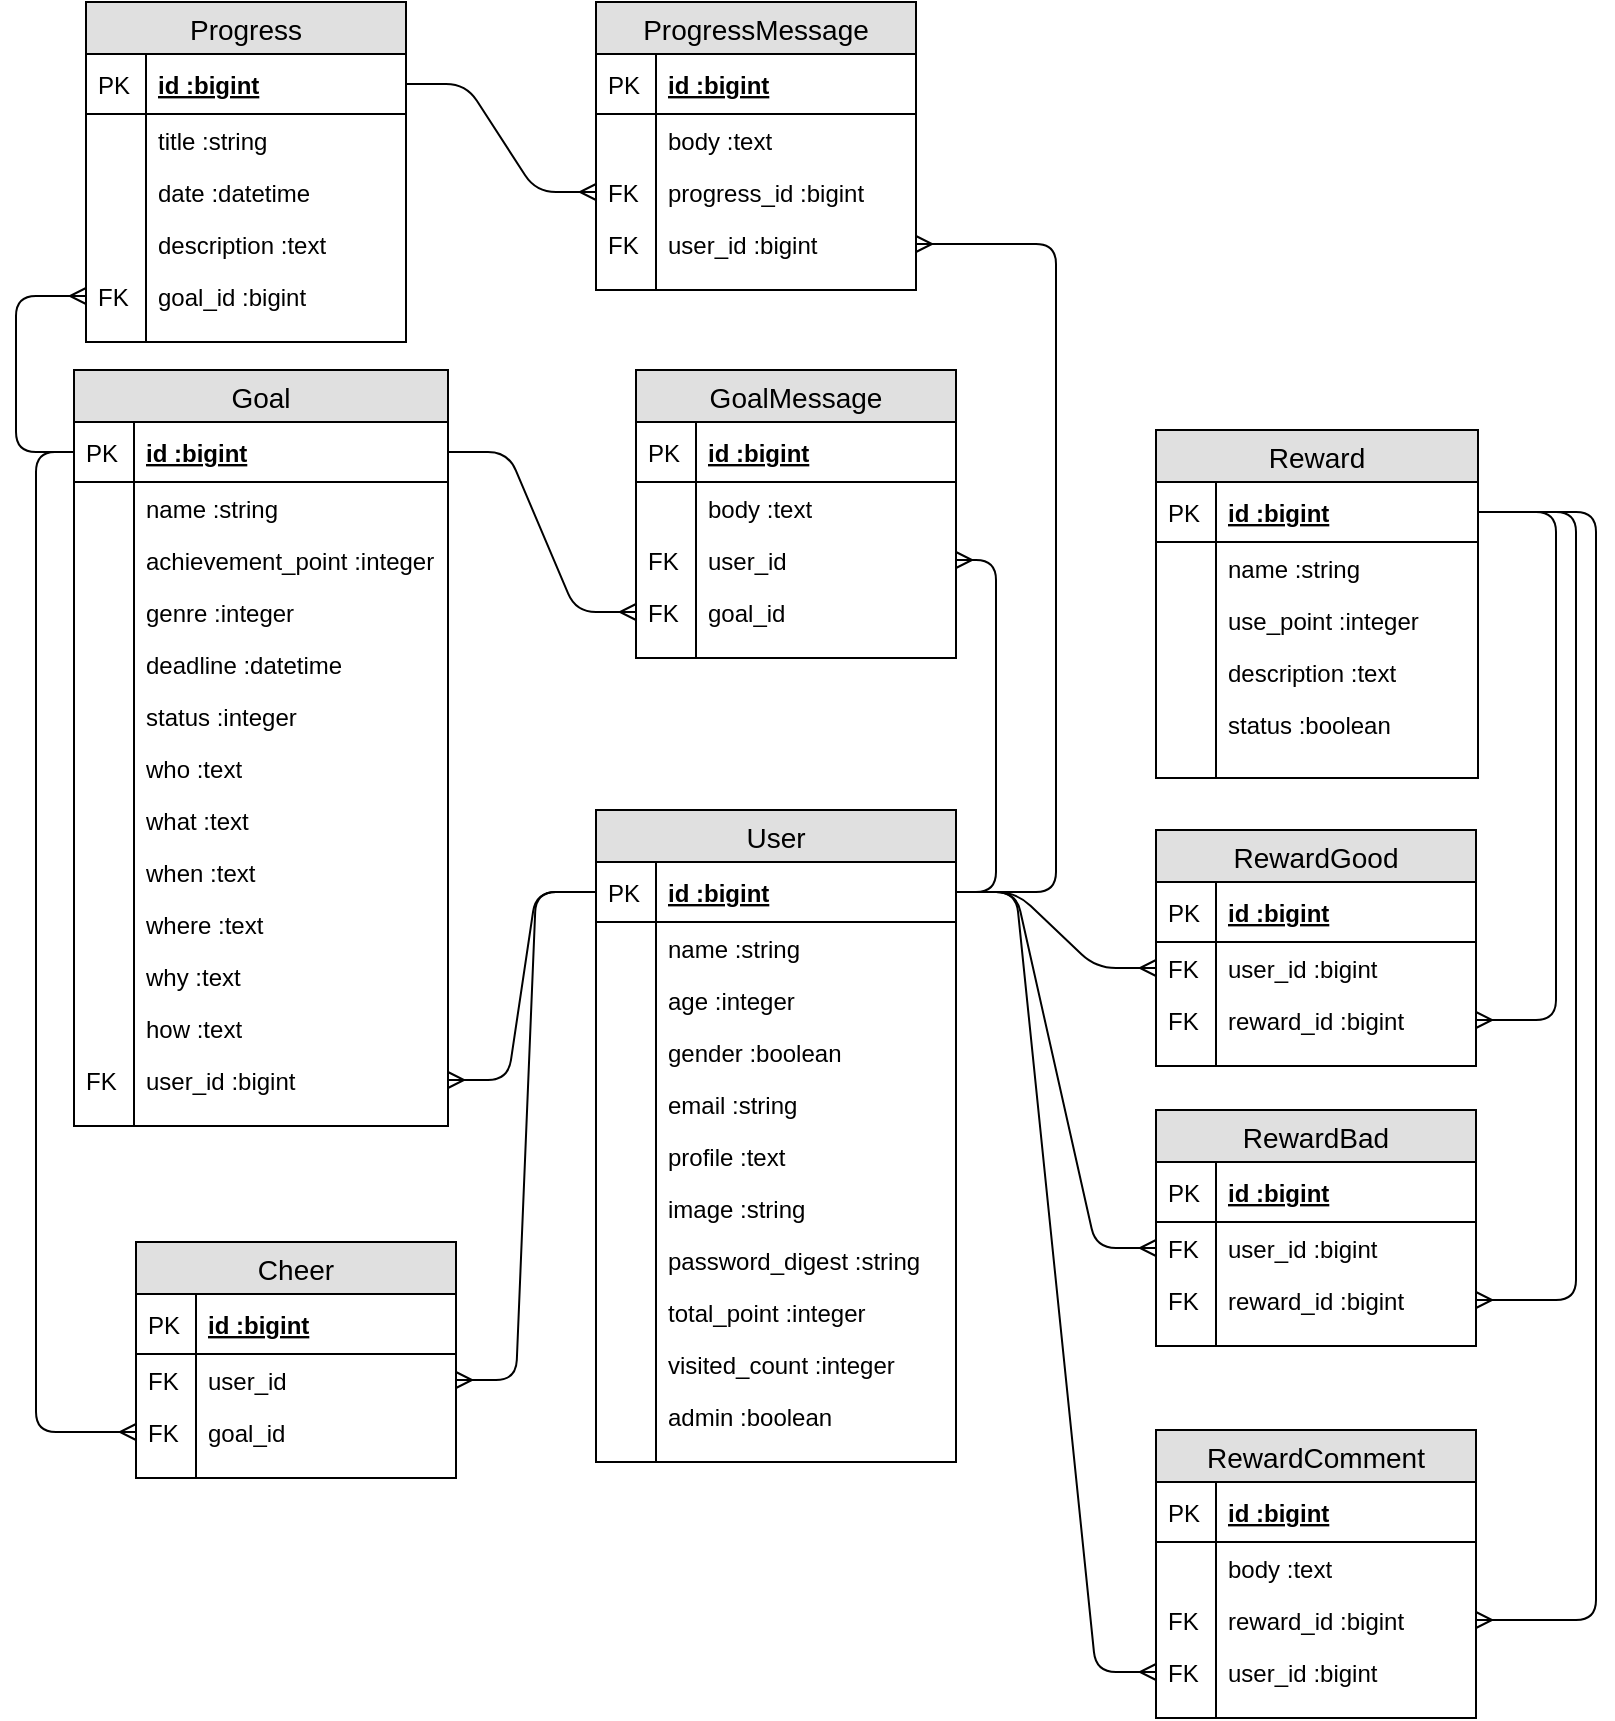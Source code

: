 <mxfile version="12.8.6" type="github"><diagram id="jf5rBc4KOwUwJHYK7slT" name="ページ1"><mxGraphModel dx="946" dy="645" grid="1" gridSize="10" guides="1" tooltips="1" connect="1" arrows="1" fold="1" page="1" pageScale="1" pageWidth="827" pageHeight="1169" math="0" shadow="0"><root><mxCell id="0"/><mxCell id="1" parent="0"/><mxCell id="EpziZRrI5Ebk_2C24csU-1" value="User" style="swimlane;fontStyle=0;childLayout=stackLayout;horizontal=1;startSize=26;fillColor=#e0e0e0;horizontalStack=0;resizeParent=1;resizeParentMax=0;resizeLast=0;collapsible=1;marginBottom=0;swimlaneFillColor=#ffffff;align=center;fontSize=14;" parent="1" vertex="1"><mxGeometry x="309" y="574" width="180" height="326" as="geometry"/></mxCell><mxCell id="EpziZRrI5Ebk_2C24csU-2" value="id :bigint" style="shape=partialRectangle;top=0;left=0;right=0;bottom=1;align=left;verticalAlign=middle;fillColor=none;spacingLeft=34;spacingRight=4;overflow=hidden;rotatable=0;points=[[0,0.5],[1,0.5]];portConstraint=eastwest;dropTarget=0;fontStyle=5;fontSize=12;" parent="EpziZRrI5Ebk_2C24csU-1" vertex="1"><mxGeometry y="26" width="180" height="30" as="geometry"/></mxCell><mxCell id="EpziZRrI5Ebk_2C24csU-3" value="PK" style="shape=partialRectangle;top=0;left=0;bottom=0;fillColor=none;align=left;verticalAlign=middle;spacingLeft=4;spacingRight=4;overflow=hidden;rotatable=0;points=[];portConstraint=eastwest;part=1;fontSize=12;" parent="EpziZRrI5Ebk_2C24csU-2" vertex="1" connectable="0"><mxGeometry width="30" height="30" as="geometry"/></mxCell><mxCell id="EpziZRrI5Ebk_2C24csU-4" value="name :string" style="shape=partialRectangle;top=0;left=0;right=0;bottom=0;align=left;verticalAlign=top;fillColor=none;spacingLeft=34;spacingRight=4;overflow=hidden;rotatable=0;points=[[0,0.5],[1,0.5]];portConstraint=eastwest;dropTarget=0;fontSize=12;" parent="EpziZRrI5Ebk_2C24csU-1" vertex="1"><mxGeometry y="56" width="180" height="26" as="geometry"/></mxCell><mxCell id="EpziZRrI5Ebk_2C24csU-5" value="" style="shape=partialRectangle;top=0;left=0;bottom=0;fillColor=none;align=left;verticalAlign=top;spacingLeft=4;spacingRight=4;overflow=hidden;rotatable=0;points=[];portConstraint=eastwest;part=1;fontSize=12;" parent="EpziZRrI5Ebk_2C24csU-4" vertex="1" connectable="0"><mxGeometry width="30" height="26" as="geometry"/></mxCell><mxCell id="xd4yr9Why5p-3LaAwdBo-143" value="age :integer" style="shape=partialRectangle;top=0;left=0;right=0;bottom=0;align=left;verticalAlign=top;fillColor=none;spacingLeft=34;spacingRight=4;overflow=hidden;rotatable=0;points=[[0,0.5],[1,0.5]];portConstraint=eastwest;dropTarget=0;fontSize=12;" parent="EpziZRrI5Ebk_2C24csU-1" vertex="1"><mxGeometry y="82" width="180" height="26" as="geometry"/></mxCell><mxCell id="xd4yr9Why5p-3LaAwdBo-144" value="" style="shape=partialRectangle;top=0;left=0;bottom=0;fillColor=none;align=left;verticalAlign=top;spacingLeft=4;spacingRight=4;overflow=hidden;rotatable=0;points=[];portConstraint=eastwest;part=1;fontSize=12;" parent="xd4yr9Why5p-3LaAwdBo-143" vertex="1" connectable="0"><mxGeometry width="30" height="26" as="geometry"/></mxCell><mxCell id="soNaupPnRHPsn6IpfqJz-1" value="gender :boolean" style="shape=partialRectangle;top=0;left=0;right=0;bottom=0;align=left;verticalAlign=top;fillColor=none;spacingLeft=34;spacingRight=4;overflow=hidden;rotatable=0;points=[[0,0.5],[1,0.5]];portConstraint=eastwest;dropTarget=0;fontSize=12;" parent="EpziZRrI5Ebk_2C24csU-1" vertex="1"><mxGeometry y="108" width="180" height="26" as="geometry"/></mxCell><mxCell id="soNaupPnRHPsn6IpfqJz-2" value="" style="shape=partialRectangle;top=0;left=0;bottom=0;fillColor=none;align=left;verticalAlign=top;spacingLeft=4;spacingRight=4;overflow=hidden;rotatable=0;points=[];portConstraint=eastwest;part=1;fontSize=12;" parent="soNaupPnRHPsn6IpfqJz-1" vertex="1" connectable="0"><mxGeometry width="30" height="26" as="geometry"/></mxCell><mxCell id="EpziZRrI5Ebk_2C24csU-6" value="email :string" style="shape=partialRectangle;top=0;left=0;right=0;bottom=0;align=left;verticalAlign=top;fillColor=none;spacingLeft=34;spacingRight=4;overflow=hidden;rotatable=0;points=[[0,0.5],[1,0.5]];portConstraint=eastwest;dropTarget=0;fontSize=12;" parent="EpziZRrI5Ebk_2C24csU-1" vertex="1"><mxGeometry y="134" width="180" height="26" as="geometry"/></mxCell><mxCell id="EpziZRrI5Ebk_2C24csU-7" value="" style="shape=partialRectangle;top=0;left=0;bottom=0;fillColor=none;align=left;verticalAlign=top;spacingLeft=4;spacingRight=4;overflow=hidden;rotatable=0;points=[];portConstraint=eastwest;part=1;fontSize=12;" parent="EpziZRrI5Ebk_2C24csU-6" vertex="1" connectable="0"><mxGeometry width="30" height="26" as="geometry"/></mxCell><mxCell id="EpziZRrI5Ebk_2C24csU-28" value="profile :text" style="shape=partialRectangle;top=0;left=0;right=0;bottom=0;align=left;verticalAlign=top;fillColor=none;spacingLeft=34;spacingRight=4;overflow=hidden;rotatable=0;points=[[0,0.5],[1,0.5]];portConstraint=eastwest;dropTarget=0;fontSize=12;" parent="EpziZRrI5Ebk_2C24csU-1" vertex="1"><mxGeometry y="160" width="180" height="26" as="geometry"/></mxCell><mxCell id="EpziZRrI5Ebk_2C24csU-29" value="" style="shape=partialRectangle;top=0;left=0;bottom=0;fillColor=none;align=left;verticalAlign=top;spacingLeft=4;spacingRight=4;overflow=hidden;rotatable=0;points=[];portConstraint=eastwest;part=1;fontSize=12;" parent="EpziZRrI5Ebk_2C24csU-28" vertex="1" connectable="0"><mxGeometry width="30" height="26" as="geometry"/></mxCell><mxCell id="xd4yr9Why5p-3LaAwdBo-34" value="image :string" style="shape=partialRectangle;top=0;left=0;right=0;bottom=0;align=left;verticalAlign=top;fillColor=none;spacingLeft=34;spacingRight=4;overflow=hidden;rotatable=0;points=[[0,0.5],[1,0.5]];portConstraint=eastwest;dropTarget=0;fontSize=12;" parent="EpziZRrI5Ebk_2C24csU-1" vertex="1"><mxGeometry y="186" width="180" height="26" as="geometry"/></mxCell><mxCell id="xd4yr9Why5p-3LaAwdBo-35" value="" style="shape=partialRectangle;top=0;left=0;bottom=0;fillColor=none;align=left;verticalAlign=top;spacingLeft=4;spacingRight=4;overflow=hidden;rotatable=0;points=[];portConstraint=eastwest;part=1;fontSize=12;" parent="xd4yr9Why5p-3LaAwdBo-34" vertex="1" connectable="0"><mxGeometry width="30" height="26" as="geometry"/></mxCell><mxCell id="EpziZRrI5Ebk_2C24csU-8" value="password_digest :string" style="shape=partialRectangle;top=0;left=0;right=0;bottom=0;align=left;verticalAlign=top;fillColor=none;spacingLeft=34;spacingRight=4;overflow=hidden;rotatable=0;points=[[0,0.5],[1,0.5]];portConstraint=eastwest;dropTarget=0;fontSize=12;" parent="EpziZRrI5Ebk_2C24csU-1" vertex="1"><mxGeometry y="212" width="180" height="26" as="geometry"/></mxCell><mxCell id="EpziZRrI5Ebk_2C24csU-9" value="" style="shape=partialRectangle;top=0;left=0;bottom=0;fillColor=none;align=left;verticalAlign=top;spacingLeft=4;spacingRight=4;overflow=hidden;rotatable=0;points=[];portConstraint=eastwest;part=1;fontSize=12;" parent="EpziZRrI5Ebk_2C24csU-8" vertex="1" connectable="0"><mxGeometry width="30" height="26" as="geometry"/></mxCell><mxCell id="xd4yr9Why5p-3LaAwdBo-66" value="total_point :integer" style="shape=partialRectangle;top=0;left=0;right=0;bottom=0;align=left;verticalAlign=top;fillColor=none;spacingLeft=34;spacingRight=4;overflow=hidden;rotatable=0;points=[[0,0.5],[1,0.5]];portConstraint=eastwest;dropTarget=0;fontSize=12;" parent="EpziZRrI5Ebk_2C24csU-1" vertex="1"><mxGeometry y="238" width="180" height="26" as="geometry"/></mxCell><mxCell id="xd4yr9Why5p-3LaAwdBo-67" value="" style="shape=partialRectangle;top=0;left=0;bottom=0;fillColor=none;align=left;verticalAlign=top;spacingLeft=4;spacingRight=4;overflow=hidden;rotatable=0;points=[];portConstraint=eastwest;part=1;fontSize=12;" parent="xd4yr9Why5p-3LaAwdBo-66" vertex="1" connectable="0"><mxGeometry width="30" height="26" as="geometry"/></mxCell><mxCell id="xd4yr9Why5p-3LaAwdBo-38" value="visited_count :integer" style="shape=partialRectangle;top=0;left=0;right=0;bottom=0;align=left;verticalAlign=top;fillColor=none;spacingLeft=34;spacingRight=4;overflow=hidden;rotatable=0;points=[[0,0.5],[1,0.5]];portConstraint=eastwest;dropTarget=0;fontSize=12;" parent="EpziZRrI5Ebk_2C24csU-1" vertex="1"><mxGeometry y="264" width="180" height="26" as="geometry"/></mxCell><mxCell id="xd4yr9Why5p-3LaAwdBo-39" value="" style="shape=partialRectangle;top=0;left=0;bottom=0;fillColor=none;align=left;verticalAlign=top;spacingLeft=4;spacingRight=4;overflow=hidden;rotatable=0;points=[];portConstraint=eastwest;part=1;fontSize=12;" parent="xd4yr9Why5p-3LaAwdBo-38" vertex="1" connectable="0"><mxGeometry width="30" height="26" as="geometry"/></mxCell><mxCell id="EpziZRrI5Ebk_2C24csU-13" value="admin :boolean" style="shape=partialRectangle;top=0;left=0;right=0;bottom=0;align=left;verticalAlign=top;fillColor=none;spacingLeft=34;spacingRight=4;overflow=hidden;rotatable=0;points=[[0,0.5],[1,0.5]];portConstraint=eastwest;dropTarget=0;fontSize=12;" parent="EpziZRrI5Ebk_2C24csU-1" vertex="1"><mxGeometry y="290" width="180" height="26" as="geometry"/></mxCell><mxCell id="EpziZRrI5Ebk_2C24csU-14" value="" style="shape=partialRectangle;top=0;left=0;bottom=0;fillColor=none;align=left;verticalAlign=top;spacingLeft=4;spacingRight=4;overflow=hidden;rotatable=0;points=[];portConstraint=eastwest;part=1;fontSize=12;" parent="EpziZRrI5Ebk_2C24csU-13" vertex="1" connectable="0"><mxGeometry width="30" height="26" as="geometry"/></mxCell><mxCell id="EpziZRrI5Ebk_2C24csU-10" value="" style="shape=partialRectangle;top=0;left=0;right=0;bottom=0;align=left;verticalAlign=top;fillColor=none;spacingLeft=34;spacingRight=4;overflow=hidden;rotatable=0;points=[[0,0.5],[1,0.5]];portConstraint=eastwest;dropTarget=0;fontSize=12;" parent="EpziZRrI5Ebk_2C24csU-1" vertex="1"><mxGeometry y="316" width="180" height="10" as="geometry"/></mxCell><mxCell id="EpziZRrI5Ebk_2C24csU-11" value="" style="shape=partialRectangle;top=0;left=0;bottom=0;fillColor=none;align=left;verticalAlign=top;spacingLeft=4;spacingRight=4;overflow=hidden;rotatable=0;points=[];portConstraint=eastwest;part=1;fontSize=12;" parent="EpziZRrI5Ebk_2C24csU-10" vertex="1" connectable="0"><mxGeometry width="30" height="10" as="geometry"/></mxCell><mxCell id="EpziZRrI5Ebk_2C24csU-15" value="Goal" style="swimlane;fontStyle=0;childLayout=stackLayout;horizontal=1;startSize=26;fillColor=#e0e0e0;horizontalStack=0;resizeParent=1;resizeParentMax=0;resizeLast=0;collapsible=1;marginBottom=0;swimlaneFillColor=#ffffff;align=center;fontSize=14;" parent="1" vertex="1"><mxGeometry x="48" y="354" width="187" height="378" as="geometry"/></mxCell><mxCell id="EpziZRrI5Ebk_2C24csU-16" value="id :bigint" style="shape=partialRectangle;top=0;left=0;right=0;bottom=1;align=left;verticalAlign=middle;fillColor=none;spacingLeft=34;spacingRight=4;overflow=hidden;rotatable=0;points=[[0,0.5],[1,0.5]];portConstraint=eastwest;dropTarget=0;fontStyle=5;fontSize=12;" parent="EpziZRrI5Ebk_2C24csU-15" vertex="1"><mxGeometry y="26" width="187" height="30" as="geometry"/></mxCell><mxCell id="EpziZRrI5Ebk_2C24csU-17" value="PK" style="shape=partialRectangle;top=0;left=0;bottom=0;fillColor=none;align=left;verticalAlign=middle;spacingLeft=4;spacingRight=4;overflow=hidden;rotatable=0;points=[];portConstraint=eastwest;part=1;fontSize=12;" parent="EpziZRrI5Ebk_2C24csU-16" vertex="1" connectable="0"><mxGeometry width="30" height="30" as="geometry"/></mxCell><mxCell id="EpziZRrI5Ebk_2C24csU-18" value="name :string" style="shape=partialRectangle;top=0;left=0;right=0;bottom=0;align=left;verticalAlign=top;fillColor=none;spacingLeft=34;spacingRight=4;overflow=hidden;rotatable=0;points=[[0,0.5],[1,0.5]];portConstraint=eastwest;dropTarget=0;fontSize=12;" parent="EpziZRrI5Ebk_2C24csU-15" vertex="1"><mxGeometry y="56" width="187" height="26" as="geometry"/></mxCell><mxCell id="EpziZRrI5Ebk_2C24csU-19" value="" style="shape=partialRectangle;top=0;left=0;bottom=0;fillColor=none;align=left;verticalAlign=top;spacingLeft=4;spacingRight=4;overflow=hidden;rotatable=0;points=[];portConstraint=eastwest;part=1;fontSize=12;" parent="EpziZRrI5Ebk_2C24csU-18" vertex="1" connectable="0"><mxGeometry width="30" height="26" as="geometry"/></mxCell><mxCell id="EpziZRrI5Ebk_2C24csU-20" value="achievement_point :integer" style="shape=partialRectangle;top=0;left=0;right=0;bottom=0;align=left;verticalAlign=top;fillColor=none;spacingLeft=34;spacingRight=4;overflow=hidden;rotatable=0;points=[[0,0.5],[1,0.5]];portConstraint=eastwest;dropTarget=0;fontSize=12;" parent="EpziZRrI5Ebk_2C24csU-15" vertex="1"><mxGeometry y="82" width="187" height="26" as="geometry"/></mxCell><mxCell id="EpziZRrI5Ebk_2C24csU-21" value="" style="shape=partialRectangle;top=0;left=0;bottom=0;fillColor=none;align=left;verticalAlign=top;spacingLeft=4;spacingRight=4;overflow=hidden;rotatable=0;points=[];portConstraint=eastwest;part=1;fontSize=12;" parent="EpziZRrI5Ebk_2C24csU-20" vertex="1" connectable="0"><mxGeometry width="30" height="26" as="geometry"/></mxCell><mxCell id="EpziZRrI5Ebk_2C24csU-34" value="genre :integer" style="shape=partialRectangle;top=0;left=0;right=0;bottom=0;align=left;verticalAlign=top;fillColor=none;spacingLeft=34;spacingRight=4;overflow=hidden;rotatable=0;points=[[0,0.5],[1,0.5]];portConstraint=eastwest;dropTarget=0;fontSize=12;" parent="EpziZRrI5Ebk_2C24csU-15" vertex="1"><mxGeometry y="108" width="187" height="26" as="geometry"/></mxCell><mxCell id="EpziZRrI5Ebk_2C24csU-35" value="" style="shape=partialRectangle;top=0;left=0;bottom=0;fillColor=none;align=left;verticalAlign=top;spacingLeft=4;spacingRight=4;overflow=hidden;rotatable=0;points=[];portConstraint=eastwest;part=1;fontSize=12;" parent="EpziZRrI5Ebk_2C24csU-34" vertex="1" connectable="0"><mxGeometry width="30" height="26" as="geometry"/></mxCell><mxCell id="EpziZRrI5Ebk_2C24csU-22" value="deadline :datetime" style="shape=partialRectangle;top=0;left=0;right=0;bottom=0;align=left;verticalAlign=top;fillColor=none;spacingLeft=34;spacingRight=4;overflow=hidden;rotatable=0;points=[[0,0.5],[1,0.5]];portConstraint=eastwest;dropTarget=0;fontSize=12;" parent="EpziZRrI5Ebk_2C24csU-15" vertex="1"><mxGeometry y="134" width="187" height="26" as="geometry"/></mxCell><mxCell id="EpziZRrI5Ebk_2C24csU-23" value="" style="shape=partialRectangle;top=0;left=0;bottom=0;fillColor=none;align=left;verticalAlign=top;spacingLeft=4;spacingRight=4;overflow=hidden;rotatable=0;points=[];portConstraint=eastwest;part=1;fontSize=12;" parent="EpziZRrI5Ebk_2C24csU-22" vertex="1" connectable="0"><mxGeometry width="30" height="26" as="geometry"/></mxCell><mxCell id="xd4yr9Why5p-3LaAwdBo-90" value="status :integer" style="shape=partialRectangle;top=0;left=0;right=0;bottom=0;align=left;verticalAlign=top;fillColor=none;spacingLeft=34;spacingRight=4;overflow=hidden;rotatable=0;points=[[0,0.5],[1,0.5]];portConstraint=eastwest;dropTarget=0;fontSize=12;" parent="EpziZRrI5Ebk_2C24csU-15" vertex="1"><mxGeometry y="160" width="187" height="26" as="geometry"/></mxCell><mxCell id="xd4yr9Why5p-3LaAwdBo-91" value="" style="shape=partialRectangle;top=0;left=0;bottom=0;fillColor=none;align=left;verticalAlign=top;spacingLeft=4;spacingRight=4;overflow=hidden;rotatable=0;points=[];portConstraint=eastwest;part=1;fontSize=12;" parent="xd4yr9Why5p-3LaAwdBo-90" vertex="1" connectable="0"><mxGeometry width="30" height="26" as="geometry"/></mxCell><mxCell id="gVbEUwNcAWrV930k6uql-1" value="who :text" style="shape=partialRectangle;top=0;left=0;right=0;bottom=0;align=left;verticalAlign=top;fillColor=none;spacingLeft=34;spacingRight=4;overflow=hidden;rotatable=0;points=[[0,0.5],[1,0.5]];portConstraint=eastwest;dropTarget=0;fontSize=12;" parent="EpziZRrI5Ebk_2C24csU-15" vertex="1"><mxGeometry y="186" width="187" height="26" as="geometry"/></mxCell><mxCell id="gVbEUwNcAWrV930k6uql-2" value="" style="shape=partialRectangle;top=0;left=0;bottom=0;fillColor=none;align=left;verticalAlign=top;spacingLeft=4;spacingRight=4;overflow=hidden;rotatable=0;points=[];portConstraint=eastwest;part=1;fontSize=12;" parent="gVbEUwNcAWrV930k6uql-1" vertex="1" connectable="0"><mxGeometry width="30" height="26" as="geometry"/></mxCell><mxCell id="gVbEUwNcAWrV930k6uql-3" value="what :text" style="shape=partialRectangle;top=0;left=0;right=0;bottom=0;align=left;verticalAlign=top;fillColor=none;spacingLeft=34;spacingRight=4;overflow=hidden;rotatable=0;points=[[0,0.5],[1,0.5]];portConstraint=eastwest;dropTarget=0;fontSize=12;" parent="EpziZRrI5Ebk_2C24csU-15" vertex="1"><mxGeometry y="212" width="187" height="26" as="geometry"/></mxCell><mxCell id="gVbEUwNcAWrV930k6uql-4" value="" style="shape=partialRectangle;top=0;left=0;bottom=0;fillColor=none;align=left;verticalAlign=top;spacingLeft=4;spacingRight=4;overflow=hidden;rotatable=0;points=[];portConstraint=eastwest;part=1;fontSize=12;" parent="gVbEUwNcAWrV930k6uql-3" vertex="1" connectable="0"><mxGeometry width="30" height="26" as="geometry"/></mxCell><mxCell id="gVbEUwNcAWrV930k6uql-7" value="when :text" style="shape=partialRectangle;top=0;left=0;right=0;bottom=0;align=left;verticalAlign=top;fillColor=none;spacingLeft=34;spacingRight=4;overflow=hidden;rotatable=0;points=[[0,0.5],[1,0.5]];portConstraint=eastwest;dropTarget=0;fontSize=12;" parent="EpziZRrI5Ebk_2C24csU-15" vertex="1"><mxGeometry y="238" width="187" height="26" as="geometry"/></mxCell><mxCell id="gVbEUwNcAWrV930k6uql-8" value="" style="shape=partialRectangle;top=0;left=0;bottom=0;fillColor=none;align=left;verticalAlign=top;spacingLeft=4;spacingRight=4;overflow=hidden;rotatable=0;points=[];portConstraint=eastwest;part=1;fontSize=12;" parent="gVbEUwNcAWrV930k6uql-7" vertex="1" connectable="0"><mxGeometry width="30" height="26" as="geometry"/></mxCell><mxCell id="gVbEUwNcAWrV930k6uql-9" value="where :text" style="shape=partialRectangle;top=0;left=0;right=0;bottom=0;align=left;verticalAlign=top;fillColor=none;spacingLeft=34;spacingRight=4;overflow=hidden;rotatable=0;points=[[0,0.5],[1,0.5]];portConstraint=eastwest;dropTarget=0;fontSize=12;" parent="EpziZRrI5Ebk_2C24csU-15" vertex="1"><mxGeometry y="264" width="187" height="26" as="geometry"/></mxCell><mxCell id="gVbEUwNcAWrV930k6uql-10" value="" style="shape=partialRectangle;top=0;left=0;bottom=0;fillColor=none;align=left;verticalAlign=top;spacingLeft=4;spacingRight=4;overflow=hidden;rotatable=0;points=[];portConstraint=eastwest;part=1;fontSize=12;" parent="gVbEUwNcAWrV930k6uql-9" vertex="1" connectable="0"><mxGeometry width="30" height="26" as="geometry"/></mxCell><mxCell id="gVbEUwNcAWrV930k6uql-11" value="why :text" style="shape=partialRectangle;top=0;left=0;right=0;bottom=0;align=left;verticalAlign=top;fillColor=none;spacingLeft=34;spacingRight=4;overflow=hidden;rotatable=0;points=[[0,0.5],[1,0.5]];portConstraint=eastwest;dropTarget=0;fontSize=12;" parent="EpziZRrI5Ebk_2C24csU-15" vertex="1"><mxGeometry y="290" width="187" height="26" as="geometry"/></mxCell><mxCell id="gVbEUwNcAWrV930k6uql-12" value="" style="shape=partialRectangle;top=0;left=0;bottom=0;fillColor=none;align=left;verticalAlign=top;spacingLeft=4;spacingRight=4;overflow=hidden;rotatable=0;points=[];portConstraint=eastwest;part=1;fontSize=12;" parent="gVbEUwNcAWrV930k6uql-11" vertex="1" connectable="0"><mxGeometry width="30" height="26" as="geometry"/></mxCell><mxCell id="gVbEUwNcAWrV930k6uql-13" value="how :text" style="shape=partialRectangle;top=0;left=0;right=0;bottom=0;align=left;verticalAlign=top;fillColor=none;spacingLeft=34;spacingRight=4;overflow=hidden;rotatable=0;points=[[0,0.5],[1,0.5]];portConstraint=eastwest;dropTarget=0;fontSize=12;" parent="EpziZRrI5Ebk_2C24csU-15" vertex="1"><mxGeometry y="316" width="187" height="26" as="geometry"/></mxCell><mxCell id="gVbEUwNcAWrV930k6uql-14" value="" style="shape=partialRectangle;top=0;left=0;bottom=0;fillColor=none;align=left;verticalAlign=top;spacingLeft=4;spacingRight=4;overflow=hidden;rotatable=0;points=[];portConstraint=eastwest;part=1;fontSize=12;" parent="gVbEUwNcAWrV930k6uql-13" vertex="1" connectable="0"><mxGeometry width="30" height="26" as="geometry"/></mxCell><mxCell id="gVbEUwNcAWrV930k6uql-15" value="user_id :bigint" style="shape=partialRectangle;top=0;left=0;right=0;bottom=0;align=left;verticalAlign=top;fillColor=none;spacingLeft=34;spacingRight=4;overflow=hidden;rotatable=0;points=[[0,0.5],[1,0.5]];portConstraint=eastwest;dropTarget=0;fontSize=12;" parent="EpziZRrI5Ebk_2C24csU-15" vertex="1"><mxGeometry y="342" width="187" height="26" as="geometry"/></mxCell><mxCell id="gVbEUwNcAWrV930k6uql-16" value="FK" style="shape=partialRectangle;top=0;left=0;bottom=0;fillColor=none;align=left;verticalAlign=top;spacingLeft=4;spacingRight=4;overflow=hidden;rotatable=0;points=[];portConstraint=eastwest;part=1;fontSize=12;" parent="gVbEUwNcAWrV930k6uql-15" vertex="1" connectable="0"><mxGeometry width="30" height="26" as="geometry"/></mxCell><mxCell id="EpziZRrI5Ebk_2C24csU-24" value="" style="shape=partialRectangle;top=0;left=0;right=0;bottom=0;align=left;verticalAlign=top;fillColor=none;spacingLeft=34;spacingRight=4;overflow=hidden;rotatable=0;points=[[0,0.5],[1,0.5]];portConstraint=eastwest;dropTarget=0;fontSize=12;" parent="EpziZRrI5Ebk_2C24csU-15" vertex="1"><mxGeometry y="368" width="187" height="10" as="geometry"/></mxCell><mxCell id="EpziZRrI5Ebk_2C24csU-25" value="" style="shape=partialRectangle;top=0;left=0;bottom=0;fillColor=none;align=left;verticalAlign=top;spacingLeft=4;spacingRight=4;overflow=hidden;rotatable=0;points=[];portConstraint=eastwest;part=1;fontSize=12;" parent="EpziZRrI5Ebk_2C24csU-24" vertex="1" connectable="0"><mxGeometry width="30" height="10" as="geometry"/></mxCell><mxCell id="xd4yr9Why5p-3LaAwdBo-1" value="Reward" style="swimlane;fontStyle=0;childLayout=stackLayout;horizontal=1;startSize=26;fillColor=#e0e0e0;horizontalStack=0;resizeParent=1;resizeParentMax=0;resizeLast=0;collapsible=1;marginBottom=0;swimlaneFillColor=#ffffff;align=center;fontSize=14;" parent="1" vertex="1"><mxGeometry x="589" y="384" width="161" height="174" as="geometry"/></mxCell><mxCell id="xd4yr9Why5p-3LaAwdBo-2" value="id :bigint" style="shape=partialRectangle;top=0;left=0;right=0;bottom=1;align=left;verticalAlign=middle;fillColor=none;spacingLeft=34;spacingRight=4;overflow=hidden;rotatable=0;points=[[0,0.5],[1,0.5]];portConstraint=eastwest;dropTarget=0;fontStyle=5;fontSize=12;" parent="xd4yr9Why5p-3LaAwdBo-1" vertex="1"><mxGeometry y="26" width="161" height="30" as="geometry"/></mxCell><mxCell id="xd4yr9Why5p-3LaAwdBo-3" value="PK" style="shape=partialRectangle;top=0;left=0;bottom=0;fillColor=none;align=left;verticalAlign=middle;spacingLeft=4;spacingRight=4;overflow=hidden;rotatable=0;points=[];portConstraint=eastwest;part=1;fontSize=12;" parent="xd4yr9Why5p-3LaAwdBo-2" vertex="1" connectable="0"><mxGeometry width="30" height="30" as="geometry"/></mxCell><mxCell id="xd4yr9Why5p-3LaAwdBo-4" value="name :string" style="shape=partialRectangle;top=0;left=0;right=0;bottom=0;align=left;verticalAlign=top;fillColor=none;spacingLeft=34;spacingRight=4;overflow=hidden;rotatable=0;points=[[0,0.5],[1,0.5]];portConstraint=eastwest;dropTarget=0;fontSize=12;" parent="xd4yr9Why5p-3LaAwdBo-1" vertex="1"><mxGeometry y="56" width="161" height="26" as="geometry"/></mxCell><mxCell id="xd4yr9Why5p-3LaAwdBo-5" value="" style="shape=partialRectangle;top=0;left=0;bottom=0;fillColor=none;align=left;verticalAlign=top;spacingLeft=4;spacingRight=4;overflow=hidden;rotatable=0;points=[];portConstraint=eastwest;part=1;fontSize=12;" parent="xd4yr9Why5p-3LaAwdBo-4" vertex="1" connectable="0"><mxGeometry width="30" height="26" as="geometry"/></mxCell><mxCell id="xd4yr9Why5p-3LaAwdBo-6" value="use_point :integer" style="shape=partialRectangle;top=0;left=0;right=0;bottom=0;align=left;verticalAlign=top;fillColor=none;spacingLeft=34;spacingRight=4;overflow=hidden;rotatable=0;points=[[0,0.5],[1,0.5]];portConstraint=eastwest;dropTarget=0;fontSize=12;" parent="xd4yr9Why5p-3LaAwdBo-1" vertex="1"><mxGeometry y="82" width="161" height="26" as="geometry"/></mxCell><mxCell id="xd4yr9Why5p-3LaAwdBo-7" value="" style="shape=partialRectangle;top=0;left=0;bottom=0;fillColor=none;align=left;verticalAlign=top;spacingLeft=4;spacingRight=4;overflow=hidden;rotatable=0;points=[];portConstraint=eastwest;part=1;fontSize=12;" parent="xd4yr9Why5p-3LaAwdBo-6" vertex="1" connectable="0"><mxGeometry width="30" height="26" as="geometry"/></mxCell><mxCell id="xd4yr9Why5p-3LaAwdBo-157" value="description :text&#10;" style="shape=partialRectangle;top=0;left=0;right=0;bottom=0;align=left;verticalAlign=top;fillColor=none;spacingLeft=34;spacingRight=4;overflow=hidden;rotatable=0;points=[[0,0.5],[1,0.5]];portConstraint=eastwest;dropTarget=0;fontSize=12;" parent="xd4yr9Why5p-3LaAwdBo-1" vertex="1"><mxGeometry y="108" width="161" height="26" as="geometry"/></mxCell><mxCell id="xd4yr9Why5p-3LaAwdBo-158" value="" style="shape=partialRectangle;top=0;left=0;bottom=0;fillColor=none;align=left;verticalAlign=top;spacingLeft=4;spacingRight=4;overflow=hidden;rotatable=0;points=[];portConstraint=eastwest;part=1;fontSize=12;" parent="xd4yr9Why5p-3LaAwdBo-157" vertex="1" connectable="0"><mxGeometry width="30" height="26" as="geometry"/></mxCell><mxCell id="xd4yr9Why5p-3LaAwdBo-124" value="status :boolean" style="shape=partialRectangle;top=0;left=0;right=0;bottom=0;align=left;verticalAlign=top;fillColor=none;spacingLeft=34;spacingRight=4;overflow=hidden;rotatable=0;points=[[0,0.5],[1,0.5]];portConstraint=eastwest;dropTarget=0;fontSize=12;" parent="xd4yr9Why5p-3LaAwdBo-1" vertex="1"><mxGeometry y="134" width="161" height="30" as="geometry"/></mxCell><mxCell id="xd4yr9Why5p-3LaAwdBo-125" value="" style="shape=partialRectangle;top=0;left=0;bottom=0;fillColor=none;align=left;verticalAlign=top;spacingLeft=4;spacingRight=4;overflow=hidden;rotatable=0;points=[];portConstraint=eastwest;part=1;fontSize=12;" parent="xd4yr9Why5p-3LaAwdBo-124" vertex="1" connectable="0"><mxGeometry width="30" height="30.0" as="geometry"/></mxCell><mxCell id="xd4yr9Why5p-3LaAwdBo-8" value="" style="shape=partialRectangle;top=0;left=0;right=0;bottom=0;align=left;verticalAlign=top;fillColor=none;spacingLeft=34;spacingRight=4;overflow=hidden;rotatable=0;points=[[0,0.5],[1,0.5]];portConstraint=eastwest;dropTarget=0;fontSize=12;" parent="xd4yr9Why5p-3LaAwdBo-1" vertex="1"><mxGeometry y="164" width="161" height="10" as="geometry"/></mxCell><mxCell id="xd4yr9Why5p-3LaAwdBo-9" value="" style="shape=partialRectangle;top=0;left=0;bottom=0;fillColor=none;align=left;verticalAlign=top;spacingLeft=4;spacingRight=4;overflow=hidden;rotatable=0;points=[];portConstraint=eastwest;part=1;fontSize=12;" parent="xd4yr9Why5p-3LaAwdBo-8" vertex="1" connectable="0"><mxGeometry width="30" height="10" as="geometry"/></mxCell><mxCell id="xd4yr9Why5p-3LaAwdBo-10" value="GoalMessage" style="swimlane;fontStyle=0;childLayout=stackLayout;horizontal=1;startSize=26;fillColor=#e0e0e0;horizontalStack=0;resizeParent=1;resizeParentMax=0;resizeLast=0;collapsible=1;marginBottom=0;swimlaneFillColor=#ffffff;align=center;fontSize=14;" parent="1" vertex="1"><mxGeometry x="329" y="354" width="160" height="144" as="geometry"/></mxCell><mxCell id="xd4yr9Why5p-3LaAwdBo-11" value="id :bigint" style="shape=partialRectangle;top=0;left=0;right=0;bottom=1;align=left;verticalAlign=middle;fillColor=none;spacingLeft=34;spacingRight=4;overflow=hidden;rotatable=0;points=[[0,0.5],[1,0.5]];portConstraint=eastwest;dropTarget=0;fontStyle=5;fontSize=12;" parent="xd4yr9Why5p-3LaAwdBo-10" vertex="1"><mxGeometry y="26" width="160" height="30" as="geometry"/></mxCell><mxCell id="xd4yr9Why5p-3LaAwdBo-12" value="PK" style="shape=partialRectangle;top=0;left=0;bottom=0;fillColor=none;align=left;verticalAlign=middle;spacingLeft=4;spacingRight=4;overflow=hidden;rotatable=0;points=[];portConstraint=eastwest;part=1;fontSize=12;" parent="xd4yr9Why5p-3LaAwdBo-11" vertex="1" connectable="0"><mxGeometry width="30" height="30" as="geometry"/></mxCell><mxCell id="xd4yr9Why5p-3LaAwdBo-36" value="body :text" style="shape=partialRectangle;top=0;left=0;right=0;bottom=0;align=left;verticalAlign=top;fillColor=none;spacingLeft=34;spacingRight=4;overflow=hidden;rotatable=0;points=[[0,0.5],[1,0.5]];portConstraint=eastwest;dropTarget=0;fontSize=12;" parent="xd4yr9Why5p-3LaAwdBo-10" vertex="1"><mxGeometry y="56" width="160" height="26" as="geometry"/></mxCell><mxCell id="xd4yr9Why5p-3LaAwdBo-37" value="" style="shape=partialRectangle;top=0;left=0;bottom=0;fillColor=none;align=left;verticalAlign=top;spacingLeft=4;spacingRight=4;overflow=hidden;rotatable=0;points=[];portConstraint=eastwest;part=1;fontSize=12;" parent="xd4yr9Why5p-3LaAwdBo-36" vertex="1" connectable="0"><mxGeometry width="30" height="26" as="geometry"/></mxCell><mxCell id="xd4yr9Why5p-3LaAwdBo-15" value="user_id" style="shape=partialRectangle;top=0;left=0;right=0;bottom=0;align=left;verticalAlign=top;fillColor=none;spacingLeft=34;spacingRight=4;overflow=hidden;rotatable=0;points=[[0,0.5],[1,0.5]];portConstraint=eastwest;dropTarget=0;fontSize=12;" parent="xd4yr9Why5p-3LaAwdBo-10" vertex="1"><mxGeometry y="82" width="160" height="26" as="geometry"/></mxCell><mxCell id="xd4yr9Why5p-3LaAwdBo-16" value="FK" style="shape=partialRectangle;top=0;left=0;bottom=0;fillColor=none;align=left;verticalAlign=top;spacingLeft=4;spacingRight=4;overflow=hidden;rotatable=0;points=[];portConstraint=eastwest;part=1;fontSize=12;" parent="xd4yr9Why5p-3LaAwdBo-15" vertex="1" connectable="0"><mxGeometry width="30" height="26" as="geometry"/></mxCell><mxCell id="xd4yr9Why5p-3LaAwdBo-68" value="goal_id" style="shape=partialRectangle;top=0;left=0;right=0;bottom=0;align=left;verticalAlign=top;fillColor=none;spacingLeft=34;spacingRight=4;overflow=hidden;rotatable=0;points=[[0,0.5],[1,0.5]];portConstraint=eastwest;dropTarget=0;fontSize=12;" parent="xd4yr9Why5p-3LaAwdBo-10" vertex="1"><mxGeometry y="108" width="160" height="26" as="geometry"/></mxCell><mxCell id="xd4yr9Why5p-3LaAwdBo-69" value="FK" style="shape=partialRectangle;top=0;left=0;bottom=0;fillColor=none;align=left;verticalAlign=top;spacingLeft=4;spacingRight=4;overflow=hidden;rotatable=0;points=[];portConstraint=eastwest;part=1;fontSize=12;" parent="xd4yr9Why5p-3LaAwdBo-68" vertex="1" connectable="0"><mxGeometry width="30" height="26" as="geometry"/></mxCell><mxCell id="xd4yr9Why5p-3LaAwdBo-19" value="" style="shape=partialRectangle;top=0;left=0;right=0;bottom=0;align=left;verticalAlign=top;fillColor=none;spacingLeft=34;spacingRight=4;overflow=hidden;rotatable=0;points=[[0,0.5],[1,0.5]];portConstraint=eastwest;dropTarget=0;fontSize=12;" parent="xd4yr9Why5p-3LaAwdBo-10" vertex="1"><mxGeometry y="134" width="160" height="10" as="geometry"/></mxCell><mxCell id="xd4yr9Why5p-3LaAwdBo-20" value="" style="shape=partialRectangle;top=0;left=0;bottom=0;fillColor=none;align=left;verticalAlign=top;spacingLeft=4;spacingRight=4;overflow=hidden;rotatable=0;points=[];portConstraint=eastwest;part=1;fontSize=12;" parent="xd4yr9Why5p-3LaAwdBo-19" vertex="1" connectable="0"><mxGeometry width="30" height="10" as="geometry"/></mxCell><mxCell id="xd4yr9Why5p-3LaAwdBo-76" style="edgeStyle=elbowEdgeStyle;rounded=0;orthogonalLoop=1;jettySize=auto;html=1;entryX=0;entryY=0.5;entryDx=0;entryDy=0;startArrow=none;startFill=0;endArrow=ERmany;endFill=0;" parent="xd4yr9Why5p-3LaAwdBo-10" source="xd4yr9Why5p-3LaAwdBo-68" target="xd4yr9Why5p-3LaAwdBo-68" edge="1"><mxGeometry relative="1" as="geometry"/></mxCell><mxCell id="xd4yr9Why5p-3LaAwdBo-21" value="Cheer" style="swimlane;fontStyle=0;childLayout=stackLayout;horizontal=1;startSize=26;fillColor=#e0e0e0;horizontalStack=0;resizeParent=1;resizeParentMax=0;resizeLast=0;collapsible=1;marginBottom=0;swimlaneFillColor=#ffffff;align=center;fontSize=14;" parent="1" vertex="1"><mxGeometry x="79" y="790" width="160" height="118" as="geometry"/></mxCell><mxCell id="xd4yr9Why5p-3LaAwdBo-22" value="id :bigint" style="shape=partialRectangle;top=0;left=0;right=0;bottom=1;align=left;verticalAlign=middle;fillColor=none;spacingLeft=34;spacingRight=4;overflow=hidden;rotatable=0;points=[[0,0.5],[1,0.5]];portConstraint=eastwest;dropTarget=0;fontStyle=5;fontSize=12;" parent="xd4yr9Why5p-3LaAwdBo-21" vertex="1"><mxGeometry y="26" width="160" height="30" as="geometry"/></mxCell><mxCell id="xd4yr9Why5p-3LaAwdBo-23" value="PK" style="shape=partialRectangle;top=0;left=0;bottom=0;fillColor=none;align=left;verticalAlign=middle;spacingLeft=4;spacingRight=4;overflow=hidden;rotatable=0;points=[];portConstraint=eastwest;part=1;fontSize=12;" parent="xd4yr9Why5p-3LaAwdBo-22" vertex="1" connectable="0"><mxGeometry width="30" height="30" as="geometry"/></mxCell><mxCell id="xd4yr9Why5p-3LaAwdBo-24" value="user_id" style="shape=partialRectangle;top=0;left=0;right=0;bottom=0;align=left;verticalAlign=top;fillColor=none;spacingLeft=34;spacingRight=4;overflow=hidden;rotatable=0;points=[[0,0.5],[1,0.5]];portConstraint=eastwest;dropTarget=0;fontSize=12;" parent="xd4yr9Why5p-3LaAwdBo-21" vertex="1"><mxGeometry y="56" width="160" height="26" as="geometry"/></mxCell><mxCell id="xd4yr9Why5p-3LaAwdBo-25" value="FK" style="shape=partialRectangle;top=0;left=0;bottom=0;fillColor=none;align=left;verticalAlign=top;spacingLeft=4;spacingRight=4;overflow=hidden;rotatable=0;points=[];portConstraint=eastwest;part=1;fontSize=12;" parent="xd4yr9Why5p-3LaAwdBo-24" vertex="1" connectable="0"><mxGeometry width="30" height="26" as="geometry"/></mxCell><mxCell id="xd4yr9Why5p-3LaAwdBo-26" value="goal_id" style="shape=partialRectangle;top=0;left=0;right=0;bottom=0;align=left;verticalAlign=top;fillColor=none;spacingLeft=34;spacingRight=4;overflow=hidden;rotatable=0;points=[[0,0.5],[1,0.5]];portConstraint=eastwest;dropTarget=0;fontSize=12;" parent="xd4yr9Why5p-3LaAwdBo-21" vertex="1"><mxGeometry y="82" width="160" height="26" as="geometry"/></mxCell><mxCell id="xd4yr9Why5p-3LaAwdBo-27" value="FK" style="shape=partialRectangle;top=0;left=0;bottom=0;fillColor=none;align=left;verticalAlign=top;spacingLeft=4;spacingRight=4;overflow=hidden;rotatable=0;points=[];portConstraint=eastwest;part=1;fontSize=12;" parent="xd4yr9Why5p-3LaAwdBo-26" vertex="1" connectable="0"><mxGeometry width="30" height="26" as="geometry"/></mxCell><mxCell id="xd4yr9Why5p-3LaAwdBo-30" value="" style="shape=partialRectangle;top=0;left=0;right=0;bottom=0;align=left;verticalAlign=top;fillColor=none;spacingLeft=34;spacingRight=4;overflow=hidden;rotatable=0;points=[[0,0.5],[1,0.5]];portConstraint=eastwest;dropTarget=0;fontSize=12;" parent="xd4yr9Why5p-3LaAwdBo-21" vertex="1"><mxGeometry y="108" width="160" height="10" as="geometry"/></mxCell><mxCell id="xd4yr9Why5p-3LaAwdBo-31" value="" style="shape=partialRectangle;top=0;left=0;bottom=0;fillColor=none;align=left;verticalAlign=top;spacingLeft=4;spacingRight=4;overflow=hidden;rotatable=0;points=[];portConstraint=eastwest;part=1;fontSize=12;" parent="xd4yr9Why5p-3LaAwdBo-30" vertex="1" connectable="0"><mxGeometry width="30" height="10" as="geometry"/></mxCell><mxCell id="xd4yr9Why5p-3LaAwdBo-72" value="" style="edgeStyle=entityRelationEdgeStyle;fontSize=12;html=1;endArrow=none;exitX=1;exitY=0.5;exitDx=0;exitDy=0;entryX=0;entryY=0.5;entryDx=0;entryDy=0;endFill=0;startArrow=ERmany;startFill=0;" parent="1" source="gVbEUwNcAWrV930k6uql-15" target="EpziZRrI5Ebk_2C24csU-2" edge="1"><mxGeometry width="100" height="100" relative="1" as="geometry"><mxPoint x="299" y="724" as="sourcePoint"/><mxPoint x="519" y="444" as="targetPoint"/></mxGeometry></mxCell><mxCell id="xd4yr9Why5p-3LaAwdBo-74" value="" style="edgeStyle=elbowEdgeStyle;fontSize=12;html=1;endArrow=ERmany;startArrow=none;startFill=0;endFill=0;entryX=0;entryY=0.5;entryDx=0;entryDy=0;exitX=0;exitY=0.5;exitDx=0;exitDy=0;" parent="1" source="EpziZRrI5Ebk_2C24csU-16" target="xd4yr9Why5p-3LaAwdBo-26" edge="1"><mxGeometry width="100" height="100" relative="1" as="geometry"><mxPoint x="109" y="874" as="sourcePoint"/><mxPoint x="209" y="774" as="targetPoint"/><Array as="points"><mxPoint x="29" y="594"/></Array></mxGeometry></mxCell><mxCell id="xd4yr9Why5p-3LaAwdBo-75" value="" style="edgeStyle=entityRelationEdgeStyle;fontSize=12;html=1;endArrow=ERmany;exitX=1;exitY=0.5;exitDx=0;exitDy=0;entryX=0;entryY=0.5;entryDx=0;entryDy=0;" parent="1" source="EpziZRrI5Ebk_2C24csU-16" target="xd4yr9Why5p-3LaAwdBo-68" edge="1"><mxGeometry width="100" height="100" relative="1" as="geometry"><mxPoint x="219" y="574" as="sourcePoint"/><mxPoint x="319" y="474" as="targetPoint"/></mxGeometry></mxCell><mxCell id="xd4yr9Why5p-3LaAwdBo-77" value="" style="edgeStyle=elbowEdgeStyle;fontSize=12;html=1;endArrow=none;endFill=0;startArrow=ERmany;startFill=0;exitX=1;exitY=0.5;exitDx=0;exitDy=0;entryX=1;entryY=0.5;entryDx=0;entryDy=0;" parent="1" source="xd4yr9Why5p-3LaAwdBo-15" target="EpziZRrI5Ebk_2C24csU-2" edge="1"><mxGeometry width="100" height="100" relative="1" as="geometry"><mxPoint x="539" y="744" as="sourcePoint"/><mxPoint x="579" y="644" as="targetPoint"/><Array as="points"><mxPoint x="509" y="524"/></Array></mxGeometry></mxCell><mxCell id="xd4yr9Why5p-3LaAwdBo-78" value="" style="edgeStyle=entityRelationEdgeStyle;fontSize=12;html=1;endArrow=none;exitX=1;exitY=0.5;exitDx=0;exitDy=0;entryX=0;entryY=0.5;entryDx=0;entryDy=0;endFill=0;startArrow=ERmany;startFill=0;" parent="1" source="xd4yr9Why5p-3LaAwdBo-24" target="EpziZRrI5Ebk_2C24csU-2" edge="1"><mxGeometry width="100" height="100" relative="1" as="geometry"><mxPoint x="229" y="758" as="sourcePoint"/><mxPoint x="319" y="664" as="targetPoint"/></mxGeometry></mxCell><mxCell id="xd4yr9Why5p-3LaAwdBo-112" style="edgeStyle=elbowEdgeStyle;rounded=0;orthogonalLoop=1;jettySize=auto;html=1;exitX=0.5;exitY=0;exitDx=0;exitDy=0;startArrow=ERmany;startFill=0;endArrow=none;endFill=0;" parent="1" edge="1"><mxGeometry relative="1" as="geometry"><mxPoint x="675" y="270" as="sourcePoint"/><mxPoint x="675" y="270" as="targetPoint"/></mxGeometry></mxCell><mxCell id="xd4yr9Why5p-3LaAwdBo-113" value="RewardComment" style="swimlane;fontStyle=0;childLayout=stackLayout;horizontal=1;startSize=26;fillColor=#e0e0e0;horizontalStack=0;resizeParent=1;resizeParentMax=0;resizeLast=0;collapsible=1;marginBottom=0;swimlaneFillColor=#ffffff;align=center;fontSize=14;" parent="1" vertex="1"><mxGeometry x="589" y="884" width="160" height="144" as="geometry"/></mxCell><mxCell id="xd4yr9Why5p-3LaAwdBo-114" value="id :bigint" style="shape=partialRectangle;top=0;left=0;right=0;bottom=1;align=left;verticalAlign=middle;fillColor=none;spacingLeft=34;spacingRight=4;overflow=hidden;rotatable=0;points=[[0,0.5],[1,0.5]];portConstraint=eastwest;dropTarget=0;fontStyle=5;fontSize=12;" parent="xd4yr9Why5p-3LaAwdBo-113" vertex="1"><mxGeometry y="26" width="160" height="30" as="geometry"/></mxCell><mxCell id="xd4yr9Why5p-3LaAwdBo-115" value="PK" style="shape=partialRectangle;top=0;left=0;bottom=0;fillColor=none;align=left;verticalAlign=middle;spacingLeft=4;spacingRight=4;overflow=hidden;rotatable=0;points=[];portConstraint=eastwest;part=1;fontSize=12;" parent="xd4yr9Why5p-3LaAwdBo-114" vertex="1" connectable="0"><mxGeometry width="30" height="30" as="geometry"/></mxCell><mxCell id="xd4yr9Why5p-3LaAwdBo-116" value="body :text" style="shape=partialRectangle;top=0;left=0;right=0;bottom=0;align=left;verticalAlign=top;fillColor=none;spacingLeft=34;spacingRight=4;overflow=hidden;rotatable=0;points=[[0,0.5],[1,0.5]];portConstraint=eastwest;dropTarget=0;fontSize=12;" parent="xd4yr9Why5p-3LaAwdBo-113" vertex="1"><mxGeometry y="56" width="160" height="26" as="geometry"/></mxCell><mxCell id="xd4yr9Why5p-3LaAwdBo-117" value="" style="shape=partialRectangle;top=0;left=0;bottom=0;fillColor=none;align=left;verticalAlign=top;spacingLeft=4;spacingRight=4;overflow=hidden;rotatable=0;points=[];portConstraint=eastwest;part=1;fontSize=12;" parent="xd4yr9Why5p-3LaAwdBo-116" vertex="1" connectable="0"><mxGeometry width="30" height="26" as="geometry"/></mxCell><mxCell id="xd4yr9Why5p-3LaAwdBo-118" value="reward_id :bigint" style="shape=partialRectangle;top=0;left=0;right=0;bottom=0;align=left;verticalAlign=top;fillColor=none;spacingLeft=34;spacingRight=4;overflow=hidden;rotatable=0;points=[[0,0.5],[1,0.5]];portConstraint=eastwest;dropTarget=0;fontSize=12;" parent="xd4yr9Why5p-3LaAwdBo-113" vertex="1"><mxGeometry y="82" width="160" height="26" as="geometry"/></mxCell><mxCell id="xd4yr9Why5p-3LaAwdBo-119" value="FK" style="shape=partialRectangle;top=0;left=0;bottom=0;fillColor=none;align=left;verticalAlign=top;spacingLeft=4;spacingRight=4;overflow=hidden;rotatable=0;points=[];portConstraint=eastwest;part=1;fontSize=12;" parent="xd4yr9Why5p-3LaAwdBo-118" vertex="1" connectable="0"><mxGeometry width="30" height="26" as="geometry"/></mxCell><mxCell id="xd4yr9Why5p-3LaAwdBo-120" value="user_id :bigint" style="shape=partialRectangle;top=0;left=0;right=0;bottom=0;align=left;verticalAlign=top;fillColor=none;spacingLeft=34;spacingRight=4;overflow=hidden;rotatable=0;points=[[0,0.5],[1,0.5]];portConstraint=eastwest;dropTarget=0;fontSize=12;" parent="xd4yr9Why5p-3LaAwdBo-113" vertex="1"><mxGeometry y="108" width="160" height="26" as="geometry"/></mxCell><mxCell id="xd4yr9Why5p-3LaAwdBo-121" value="FK" style="shape=partialRectangle;top=0;left=0;bottom=0;fillColor=none;align=left;verticalAlign=top;spacingLeft=4;spacingRight=4;overflow=hidden;rotatable=0;points=[];portConstraint=eastwest;part=1;fontSize=12;" parent="xd4yr9Why5p-3LaAwdBo-120" vertex="1" connectable="0"><mxGeometry width="30" height="26" as="geometry"/></mxCell><mxCell id="xd4yr9Why5p-3LaAwdBo-122" value="" style="shape=partialRectangle;top=0;left=0;right=0;bottom=0;align=left;verticalAlign=top;fillColor=none;spacingLeft=34;spacingRight=4;overflow=hidden;rotatable=0;points=[[0,0.5],[1,0.5]];portConstraint=eastwest;dropTarget=0;fontSize=12;" parent="xd4yr9Why5p-3LaAwdBo-113" vertex="1"><mxGeometry y="134" width="160" height="10" as="geometry"/></mxCell><mxCell id="xd4yr9Why5p-3LaAwdBo-123" value="" style="shape=partialRectangle;top=0;left=0;bottom=0;fillColor=none;align=left;verticalAlign=top;spacingLeft=4;spacingRight=4;overflow=hidden;rotatable=0;points=[];portConstraint=eastwest;part=1;fontSize=12;" parent="xd4yr9Why5p-3LaAwdBo-122" vertex="1" connectable="0"><mxGeometry width="30" height="10" as="geometry"/></mxCell><mxCell id="xd4yr9Why5p-3LaAwdBo-126" value="RewardGood" style="swimlane;fontStyle=0;childLayout=stackLayout;horizontal=1;startSize=26;fillColor=#e0e0e0;horizontalStack=0;resizeParent=1;resizeParentMax=0;resizeLast=0;collapsible=1;marginBottom=0;swimlaneFillColor=#ffffff;align=center;fontSize=14;" parent="1" vertex="1"><mxGeometry x="589" y="584" width="160" height="118" as="geometry"/></mxCell><mxCell id="xd4yr9Why5p-3LaAwdBo-127" value="id :bigint" style="shape=partialRectangle;top=0;left=0;right=0;bottom=1;align=left;verticalAlign=middle;fillColor=none;spacingLeft=34;spacingRight=4;overflow=hidden;rotatable=0;points=[[0,0.5],[1,0.5]];portConstraint=eastwest;dropTarget=0;fontStyle=5;fontSize=12;" parent="xd4yr9Why5p-3LaAwdBo-126" vertex="1"><mxGeometry y="26" width="160" height="30" as="geometry"/></mxCell><mxCell id="xd4yr9Why5p-3LaAwdBo-128" value="PK" style="shape=partialRectangle;top=0;left=0;bottom=0;fillColor=none;align=left;verticalAlign=middle;spacingLeft=4;spacingRight=4;overflow=hidden;rotatable=0;points=[];portConstraint=eastwest;part=1;fontSize=12;" parent="xd4yr9Why5p-3LaAwdBo-127" vertex="1" connectable="0"><mxGeometry width="30" height="30" as="geometry"/></mxCell><mxCell id="xd4yr9Why5p-3LaAwdBo-129" value="user_id :bigint" style="shape=partialRectangle;top=0;left=0;right=0;bottom=0;align=left;verticalAlign=top;fillColor=none;spacingLeft=34;spacingRight=4;overflow=hidden;rotatable=0;points=[[0,0.5],[1,0.5]];portConstraint=eastwest;dropTarget=0;fontSize=12;" parent="xd4yr9Why5p-3LaAwdBo-126" vertex="1"><mxGeometry y="56" width="160" height="26" as="geometry"/></mxCell><mxCell id="xd4yr9Why5p-3LaAwdBo-130" value="FK" style="shape=partialRectangle;top=0;left=0;bottom=0;fillColor=none;align=left;verticalAlign=top;spacingLeft=4;spacingRight=4;overflow=hidden;rotatable=0;points=[];portConstraint=eastwest;part=1;fontSize=12;" parent="xd4yr9Why5p-3LaAwdBo-129" vertex="1" connectable="0"><mxGeometry width="30" height="26" as="geometry"/></mxCell><mxCell id="xd4yr9Why5p-3LaAwdBo-133" value="reward_id :bigint" style="shape=partialRectangle;top=0;left=0;right=0;bottom=0;align=left;verticalAlign=top;fillColor=none;spacingLeft=34;spacingRight=4;overflow=hidden;rotatable=0;points=[[0,0.5],[1,0.5]];portConstraint=eastwest;dropTarget=0;fontSize=12;" parent="xd4yr9Why5p-3LaAwdBo-126" vertex="1"><mxGeometry y="82" width="160" height="26" as="geometry"/></mxCell><mxCell id="xd4yr9Why5p-3LaAwdBo-134" value="FK" style="shape=partialRectangle;top=0;left=0;bottom=0;fillColor=none;align=left;verticalAlign=top;spacingLeft=4;spacingRight=4;overflow=hidden;rotatable=0;points=[];portConstraint=eastwest;part=1;fontSize=12;" parent="xd4yr9Why5p-3LaAwdBo-133" vertex="1" connectable="0"><mxGeometry width="30" height="26" as="geometry"/></mxCell><mxCell id="xd4yr9Why5p-3LaAwdBo-135" value="" style="shape=partialRectangle;top=0;left=0;right=0;bottom=0;align=left;verticalAlign=top;fillColor=none;spacingLeft=34;spacingRight=4;overflow=hidden;rotatable=0;points=[[0,0.5],[1,0.5]];portConstraint=eastwest;dropTarget=0;fontSize=12;" parent="xd4yr9Why5p-3LaAwdBo-126" vertex="1"><mxGeometry y="108" width="160" height="10" as="geometry"/></mxCell><mxCell id="xd4yr9Why5p-3LaAwdBo-136" value="" style="shape=partialRectangle;top=0;left=0;bottom=0;fillColor=none;align=left;verticalAlign=top;spacingLeft=4;spacingRight=4;overflow=hidden;rotatable=0;points=[];portConstraint=eastwest;part=1;fontSize=12;" parent="xd4yr9Why5p-3LaAwdBo-135" vertex="1" connectable="0"><mxGeometry width="30" height="10" as="geometry"/></mxCell><mxCell id="xd4yr9Why5p-3LaAwdBo-139" value="" style="edgeStyle=elbowEdgeStyle;fontSize=12;html=1;endArrow=none;endFill=0;startArrow=ERmany;startFill=0;exitX=1;exitY=0.5;exitDx=0;exitDy=0;entryX=1;entryY=0.5;entryDx=0;entryDy=0;" parent="1" source="xd4yr9Why5p-3LaAwdBo-133" target="xd4yr9Why5p-3LaAwdBo-2" edge="1"><mxGeometry width="100" height="100" relative="1" as="geometry"><mxPoint x="759" y="624" as="sourcePoint"/><mxPoint x="804" y="524" as="targetPoint"/><Array as="points"><mxPoint x="789" y="554"/></Array></mxGeometry></mxCell><mxCell id="xd4yr9Why5p-3LaAwdBo-140" value="" style="edgeStyle=entityRelationEdgeStyle;fontSize=12;html=1;endArrow=ERmany;entryX=0;entryY=0.5;entryDx=0;entryDy=0;exitX=1;exitY=0.5;exitDx=0;exitDy=0;" parent="1" source="EpziZRrI5Ebk_2C24csU-2" target="xd4yr9Why5p-3LaAwdBo-129" edge="1"><mxGeometry width="100" height="100" relative="1" as="geometry"><mxPoint x="489" y="754" as="sourcePoint"/><mxPoint x="579" y="654" as="targetPoint"/></mxGeometry></mxCell><mxCell id="xd4yr9Why5p-3LaAwdBo-141" value="" style="edgeStyle=elbowEdgeStyle;fontSize=12;html=1;endArrow=none;endFill=0;startArrow=ERmany;startFill=0;exitX=1;exitY=0.5;exitDx=0;exitDy=0;entryX=1;entryY=0.5;entryDx=0;entryDy=0;" parent="1" source="xd4yr9Why5p-3LaAwdBo-118" target="xd4yr9Why5p-3LaAwdBo-2" edge="1"><mxGeometry width="100" height="100" relative="1" as="geometry"><mxPoint x="759" y="689" as="sourcePoint"/><mxPoint x="779" y="424" as="targetPoint"/><Array as="points"><mxPoint x="809" y="564"/></Array></mxGeometry></mxCell><mxCell id="xd4yr9Why5p-3LaAwdBo-142" value="" style="edgeStyle=entityRelationEdgeStyle;fontSize=12;html=1;endArrow=ERmany;entryX=0;entryY=0.5;entryDx=0;entryDy=0;exitX=1;exitY=0.5;exitDx=0;exitDy=0;" parent="1" source="EpziZRrI5Ebk_2C24csU-2" target="xd4yr9Why5p-3LaAwdBo-120" edge="1"><mxGeometry width="100" height="100" relative="1" as="geometry"><mxPoint x="379" y="994" as="sourcePoint"/><mxPoint x="479" y="894" as="targetPoint"/></mxGeometry></mxCell><mxCell id="xd4yr9Why5p-3LaAwdBo-145" value="RewardBad" style="swimlane;fontStyle=0;childLayout=stackLayout;horizontal=1;startSize=26;fillColor=#e0e0e0;horizontalStack=0;resizeParent=1;resizeParentMax=0;resizeLast=0;collapsible=1;marginBottom=0;swimlaneFillColor=#ffffff;align=center;fontSize=14;" parent="1" vertex="1"><mxGeometry x="589" y="724" width="160" height="118" as="geometry"/></mxCell><mxCell id="xd4yr9Why5p-3LaAwdBo-146" value="id :bigint" style="shape=partialRectangle;top=0;left=0;right=0;bottom=1;align=left;verticalAlign=middle;fillColor=none;spacingLeft=34;spacingRight=4;overflow=hidden;rotatable=0;points=[[0,0.5],[1,0.5]];portConstraint=eastwest;dropTarget=0;fontStyle=5;fontSize=12;" parent="xd4yr9Why5p-3LaAwdBo-145" vertex="1"><mxGeometry y="26" width="160" height="30" as="geometry"/></mxCell><mxCell id="xd4yr9Why5p-3LaAwdBo-147" value="PK" style="shape=partialRectangle;top=0;left=0;bottom=0;fillColor=none;align=left;verticalAlign=middle;spacingLeft=4;spacingRight=4;overflow=hidden;rotatable=0;points=[];portConstraint=eastwest;part=1;fontSize=12;" parent="xd4yr9Why5p-3LaAwdBo-146" vertex="1" connectable="0"><mxGeometry width="30" height="30" as="geometry"/></mxCell><mxCell id="xd4yr9Why5p-3LaAwdBo-148" value="user_id :bigint" style="shape=partialRectangle;top=0;left=0;right=0;bottom=0;align=left;verticalAlign=top;fillColor=none;spacingLeft=34;spacingRight=4;overflow=hidden;rotatable=0;points=[[0,0.5],[1,0.5]];portConstraint=eastwest;dropTarget=0;fontSize=12;" parent="xd4yr9Why5p-3LaAwdBo-145" vertex="1"><mxGeometry y="56" width="160" height="26" as="geometry"/></mxCell><mxCell id="xd4yr9Why5p-3LaAwdBo-149" value="FK" style="shape=partialRectangle;top=0;left=0;bottom=0;fillColor=none;align=left;verticalAlign=top;spacingLeft=4;spacingRight=4;overflow=hidden;rotatable=0;points=[];portConstraint=eastwest;part=1;fontSize=12;" parent="xd4yr9Why5p-3LaAwdBo-148" vertex="1" connectable="0"><mxGeometry width="30" height="26" as="geometry"/></mxCell><mxCell id="xd4yr9Why5p-3LaAwdBo-150" value="reward_id :bigint" style="shape=partialRectangle;top=0;left=0;right=0;bottom=0;align=left;verticalAlign=top;fillColor=none;spacingLeft=34;spacingRight=4;overflow=hidden;rotatable=0;points=[[0,0.5],[1,0.5]];portConstraint=eastwest;dropTarget=0;fontSize=12;" parent="xd4yr9Why5p-3LaAwdBo-145" vertex="1"><mxGeometry y="82" width="160" height="26" as="geometry"/></mxCell><mxCell id="xd4yr9Why5p-3LaAwdBo-151" value="FK" style="shape=partialRectangle;top=0;left=0;bottom=0;fillColor=none;align=left;verticalAlign=top;spacingLeft=4;spacingRight=4;overflow=hidden;rotatable=0;points=[];portConstraint=eastwest;part=1;fontSize=12;" parent="xd4yr9Why5p-3LaAwdBo-150" vertex="1" connectable="0"><mxGeometry width="30" height="26" as="geometry"/></mxCell><mxCell id="xd4yr9Why5p-3LaAwdBo-152" value="" style="shape=partialRectangle;top=0;left=0;right=0;bottom=0;align=left;verticalAlign=top;fillColor=none;spacingLeft=34;spacingRight=4;overflow=hidden;rotatable=0;points=[[0,0.5],[1,0.5]];portConstraint=eastwest;dropTarget=0;fontSize=12;" parent="xd4yr9Why5p-3LaAwdBo-145" vertex="1"><mxGeometry y="108" width="160" height="10" as="geometry"/></mxCell><mxCell id="xd4yr9Why5p-3LaAwdBo-153" value="" style="shape=partialRectangle;top=0;left=0;bottom=0;fillColor=none;align=left;verticalAlign=top;spacingLeft=4;spacingRight=4;overflow=hidden;rotatable=0;points=[];portConstraint=eastwest;part=1;fontSize=12;" parent="xd4yr9Why5p-3LaAwdBo-152" vertex="1" connectable="0"><mxGeometry width="30" height="10" as="geometry"/></mxCell><mxCell id="xd4yr9Why5p-3LaAwdBo-154" value="" style="edgeStyle=entityRelationEdgeStyle;fontSize=12;html=1;endArrow=ERmany;entryX=0;entryY=0.5;entryDx=0;entryDy=0;exitX=1;exitY=0.5;exitDx=0;exitDy=0;" parent="1" source="EpziZRrI5Ebk_2C24csU-2" target="xd4yr9Why5p-3LaAwdBo-148" edge="1"><mxGeometry width="100" height="100" relative="1" as="geometry"><mxPoint x="479" y="664" as="sourcePoint"/><mxPoint x="579" y="702" as="targetPoint"/></mxGeometry></mxCell><mxCell id="xd4yr9Why5p-3LaAwdBo-156" value="" style="edgeStyle=elbowEdgeStyle;fontSize=12;html=1;endArrow=none;endFill=0;startArrow=ERmany;startFill=0;exitX=1;exitY=0.5;exitDx=0;exitDy=0;entryX=1;entryY=0.5;entryDx=0;entryDy=0;" parent="1" source="xd4yr9Why5p-3LaAwdBo-150" target="xd4yr9Why5p-3LaAwdBo-2" edge="1"><mxGeometry width="100" height="100" relative="1" as="geometry"><mxPoint x="759" y="689" as="sourcePoint"/><mxPoint x="789" y="435" as="targetPoint"/><Array as="points"><mxPoint x="799" y="564"/></Array></mxGeometry></mxCell><mxCell id="xd4yr9Why5p-3LaAwdBo-159" value="Progress" style="swimlane;fontStyle=0;childLayout=stackLayout;horizontal=1;startSize=26;fillColor=#e0e0e0;horizontalStack=0;resizeParent=1;resizeParentMax=0;resizeLast=0;collapsible=1;marginBottom=0;swimlaneFillColor=#ffffff;align=center;fontSize=14;" parent="1" vertex="1"><mxGeometry x="54" y="170" width="160" height="170" as="geometry"/></mxCell><mxCell id="xd4yr9Why5p-3LaAwdBo-160" value="id :bigint" style="shape=partialRectangle;top=0;left=0;right=0;bottom=1;align=left;verticalAlign=middle;fillColor=none;spacingLeft=34;spacingRight=4;overflow=hidden;rotatable=0;points=[[0,0.5],[1,0.5]];portConstraint=eastwest;dropTarget=0;fontStyle=5;fontSize=12;" parent="xd4yr9Why5p-3LaAwdBo-159" vertex="1"><mxGeometry y="26" width="160" height="30" as="geometry"/></mxCell><mxCell id="xd4yr9Why5p-3LaAwdBo-161" value="PK" style="shape=partialRectangle;top=0;left=0;bottom=0;fillColor=none;align=left;verticalAlign=middle;spacingLeft=4;spacingRight=4;overflow=hidden;rotatable=0;points=[];portConstraint=eastwest;part=1;fontSize=12;" parent="xd4yr9Why5p-3LaAwdBo-160" vertex="1" connectable="0"><mxGeometry width="30" height="30" as="geometry"/></mxCell><mxCell id="aY03NnLoTB2YsCFbnhZs-1" value="title :string" style="shape=partialRectangle;top=0;left=0;right=0;bottom=0;align=left;verticalAlign=top;fillColor=none;spacingLeft=34;spacingRight=4;overflow=hidden;rotatable=0;points=[[0,0.5],[1,0.5]];portConstraint=eastwest;dropTarget=0;fontSize=12;" parent="xd4yr9Why5p-3LaAwdBo-159" vertex="1"><mxGeometry y="56" width="160" height="26" as="geometry"/></mxCell><mxCell id="aY03NnLoTB2YsCFbnhZs-2" value="" style="shape=partialRectangle;top=0;left=0;bottom=0;fillColor=none;align=left;verticalAlign=top;spacingLeft=4;spacingRight=4;overflow=hidden;rotatable=0;points=[];portConstraint=eastwest;part=1;fontSize=12;" parent="aY03NnLoTB2YsCFbnhZs-1" vertex="1" connectable="0"><mxGeometry width="30" height="26" as="geometry"/></mxCell><mxCell id="xd4yr9Why5p-3LaAwdBo-162" value="date :datetime" style="shape=partialRectangle;top=0;left=0;right=0;bottom=0;align=left;verticalAlign=top;fillColor=none;spacingLeft=34;spacingRight=4;overflow=hidden;rotatable=0;points=[[0,0.5],[1,0.5]];portConstraint=eastwest;dropTarget=0;fontSize=12;" parent="xd4yr9Why5p-3LaAwdBo-159" vertex="1"><mxGeometry y="82" width="160" height="26" as="geometry"/></mxCell><mxCell id="xd4yr9Why5p-3LaAwdBo-163" value="" style="shape=partialRectangle;top=0;left=0;bottom=0;fillColor=none;align=left;verticalAlign=top;spacingLeft=4;spacingRight=4;overflow=hidden;rotatable=0;points=[];portConstraint=eastwest;part=1;fontSize=12;" parent="xd4yr9Why5p-3LaAwdBo-162" vertex="1" connectable="0"><mxGeometry width="30" height="26" as="geometry"/></mxCell><mxCell id="xd4yr9Why5p-3LaAwdBo-164" value="description :text" style="shape=partialRectangle;top=0;left=0;right=0;bottom=0;align=left;verticalAlign=top;fillColor=none;spacingLeft=34;spacingRight=4;overflow=hidden;rotatable=0;points=[[0,0.5],[1,0.5]];portConstraint=eastwest;dropTarget=0;fontSize=12;" parent="xd4yr9Why5p-3LaAwdBo-159" vertex="1"><mxGeometry y="108" width="160" height="26" as="geometry"/></mxCell><mxCell id="xd4yr9Why5p-3LaAwdBo-165" value="" style="shape=partialRectangle;top=0;left=0;bottom=0;fillColor=none;align=left;verticalAlign=top;spacingLeft=4;spacingRight=4;overflow=hidden;rotatable=0;points=[];portConstraint=eastwest;part=1;fontSize=12;" parent="xd4yr9Why5p-3LaAwdBo-164" vertex="1" connectable="0"><mxGeometry width="30" height="26" as="geometry"/></mxCell><mxCell id="xd4yr9Why5p-3LaAwdBo-170" value="goal_id :bigint" style="shape=partialRectangle;top=0;left=0;right=0;bottom=0;align=left;verticalAlign=top;fillColor=none;spacingLeft=34;spacingRight=4;overflow=hidden;rotatable=0;points=[[0,0.5],[1,0.5]];portConstraint=eastwest;dropTarget=0;fontSize=12;" parent="xd4yr9Why5p-3LaAwdBo-159" vertex="1"><mxGeometry y="134" width="160" height="26" as="geometry"/></mxCell><mxCell id="xd4yr9Why5p-3LaAwdBo-171" value="FK" style="shape=partialRectangle;top=0;left=0;bottom=0;fillColor=none;align=left;verticalAlign=top;spacingLeft=4;spacingRight=4;overflow=hidden;rotatable=0;points=[];portConstraint=eastwest;part=1;fontSize=12;" parent="xd4yr9Why5p-3LaAwdBo-170" vertex="1" connectable="0"><mxGeometry width="30" height="26" as="geometry"/></mxCell><mxCell id="xd4yr9Why5p-3LaAwdBo-168" value="" style="shape=partialRectangle;top=0;left=0;right=0;bottom=0;align=left;verticalAlign=top;fillColor=none;spacingLeft=34;spacingRight=4;overflow=hidden;rotatable=0;points=[[0,0.5],[1,0.5]];portConstraint=eastwest;dropTarget=0;fontSize=12;" parent="xd4yr9Why5p-3LaAwdBo-159" vertex="1"><mxGeometry y="160" width="160" height="10" as="geometry"/></mxCell><mxCell id="xd4yr9Why5p-3LaAwdBo-169" value="" style="shape=partialRectangle;top=0;left=0;bottom=0;fillColor=none;align=left;verticalAlign=top;spacingLeft=4;spacingRight=4;overflow=hidden;rotatable=0;points=[];portConstraint=eastwest;part=1;fontSize=12;" parent="xd4yr9Why5p-3LaAwdBo-168" vertex="1" connectable="0"><mxGeometry width="30" height="10" as="geometry"/></mxCell><mxCell id="xd4yr9Why5p-3LaAwdBo-173" value="" style="edgeStyle=elbowEdgeStyle;fontSize=12;html=1;endArrow=ERmany;exitX=0;exitY=0.5;exitDx=0;exitDy=0;entryX=0;entryY=0.5;entryDx=0;entryDy=0;" parent="1" source="EpziZRrI5Ebk_2C24csU-16" target="xd4yr9Why5p-3LaAwdBo-170" edge="1"><mxGeometry width="100" height="100" relative="1" as="geometry"><mxPoint x="59" y="264" as="sourcePoint"/><mxPoint x="76" y="303" as="targetPoint"/><Array as="points"><mxPoint x="19" y="254"/></Array></mxGeometry></mxCell><mxCell id="xd4yr9Why5p-3LaAwdBo-175" value="ProgressMessage" style="swimlane;fontStyle=0;childLayout=stackLayout;horizontal=1;startSize=26;fillColor=#e0e0e0;horizontalStack=0;resizeParent=1;resizeParentMax=0;resizeLast=0;collapsible=1;marginBottom=0;swimlaneFillColor=#ffffff;align=center;fontSize=14;" parent="1" vertex="1"><mxGeometry x="309" y="170" width="160" height="144" as="geometry"/></mxCell><mxCell id="xd4yr9Why5p-3LaAwdBo-176" value="id :bigint" style="shape=partialRectangle;top=0;left=0;right=0;bottom=1;align=left;verticalAlign=middle;fillColor=none;spacingLeft=34;spacingRight=4;overflow=hidden;rotatable=0;points=[[0,0.5],[1,0.5]];portConstraint=eastwest;dropTarget=0;fontStyle=5;fontSize=12;" parent="xd4yr9Why5p-3LaAwdBo-175" vertex="1"><mxGeometry y="26" width="160" height="30" as="geometry"/></mxCell><mxCell id="xd4yr9Why5p-3LaAwdBo-177" value="PK" style="shape=partialRectangle;top=0;left=0;bottom=0;fillColor=none;align=left;verticalAlign=middle;spacingLeft=4;spacingRight=4;overflow=hidden;rotatable=0;points=[];portConstraint=eastwest;part=1;fontSize=12;" parent="xd4yr9Why5p-3LaAwdBo-176" vertex="1" connectable="0"><mxGeometry width="30" height="30" as="geometry"/></mxCell><mxCell id="xd4yr9Why5p-3LaAwdBo-178" value="body :text" style="shape=partialRectangle;top=0;left=0;right=0;bottom=0;align=left;verticalAlign=top;fillColor=none;spacingLeft=34;spacingRight=4;overflow=hidden;rotatable=0;points=[[0,0.5],[1,0.5]];portConstraint=eastwest;dropTarget=0;fontSize=12;" parent="xd4yr9Why5p-3LaAwdBo-175" vertex="1"><mxGeometry y="56" width="160" height="26" as="geometry"/></mxCell><mxCell id="xd4yr9Why5p-3LaAwdBo-179" value="" style="shape=partialRectangle;top=0;left=0;bottom=0;fillColor=none;align=left;verticalAlign=top;spacingLeft=4;spacingRight=4;overflow=hidden;rotatable=0;points=[];portConstraint=eastwest;part=1;fontSize=12;" parent="xd4yr9Why5p-3LaAwdBo-178" vertex="1" connectable="0"><mxGeometry width="30" height="26" as="geometry"/></mxCell><mxCell id="xd4yr9Why5p-3LaAwdBo-180" value="progress_id :bigint" style="shape=partialRectangle;top=0;left=0;right=0;bottom=0;align=left;verticalAlign=top;fillColor=none;spacingLeft=34;spacingRight=4;overflow=hidden;rotatable=0;points=[[0,0.5],[1,0.5]];portConstraint=eastwest;dropTarget=0;fontSize=12;" parent="xd4yr9Why5p-3LaAwdBo-175" vertex="1"><mxGeometry y="82" width="160" height="26" as="geometry"/></mxCell><mxCell id="xd4yr9Why5p-3LaAwdBo-181" value="FK" style="shape=partialRectangle;top=0;left=0;bottom=0;fillColor=none;align=left;verticalAlign=top;spacingLeft=4;spacingRight=4;overflow=hidden;rotatable=0;points=[];portConstraint=eastwest;part=1;fontSize=12;" parent="xd4yr9Why5p-3LaAwdBo-180" vertex="1" connectable="0"><mxGeometry width="30" height="26" as="geometry"/></mxCell><mxCell id="xd4yr9Why5p-3LaAwdBo-182" value="user_id :bigint" style="shape=partialRectangle;top=0;left=0;right=0;bottom=0;align=left;verticalAlign=top;fillColor=none;spacingLeft=34;spacingRight=4;overflow=hidden;rotatable=0;points=[[0,0.5],[1,0.5]];portConstraint=eastwest;dropTarget=0;fontSize=12;" parent="xd4yr9Why5p-3LaAwdBo-175" vertex="1"><mxGeometry y="108" width="160" height="26" as="geometry"/></mxCell><mxCell id="xd4yr9Why5p-3LaAwdBo-183" value="FK" style="shape=partialRectangle;top=0;left=0;bottom=0;fillColor=none;align=left;verticalAlign=top;spacingLeft=4;spacingRight=4;overflow=hidden;rotatable=0;points=[];portConstraint=eastwest;part=1;fontSize=12;" parent="xd4yr9Why5p-3LaAwdBo-182" vertex="1" connectable="0"><mxGeometry width="30" height="26" as="geometry"/></mxCell><mxCell id="xd4yr9Why5p-3LaAwdBo-184" value="" style="shape=partialRectangle;top=0;left=0;right=0;bottom=0;align=left;verticalAlign=top;fillColor=none;spacingLeft=34;spacingRight=4;overflow=hidden;rotatable=0;points=[[0,0.5],[1,0.5]];portConstraint=eastwest;dropTarget=0;fontSize=12;" parent="xd4yr9Why5p-3LaAwdBo-175" vertex="1"><mxGeometry y="134" width="160" height="10" as="geometry"/></mxCell><mxCell id="xd4yr9Why5p-3LaAwdBo-185" value="" style="shape=partialRectangle;top=0;left=0;bottom=0;fillColor=none;align=left;verticalAlign=top;spacingLeft=4;spacingRight=4;overflow=hidden;rotatable=0;points=[];portConstraint=eastwest;part=1;fontSize=12;" parent="xd4yr9Why5p-3LaAwdBo-184" vertex="1" connectable="0"><mxGeometry width="30" height="10" as="geometry"/></mxCell><mxCell id="xd4yr9Why5p-3LaAwdBo-186" value="" style="edgeStyle=entityRelationEdgeStyle;fontSize=12;html=1;endArrow=ERmany;exitX=1;exitY=0.5;exitDx=0;exitDy=0;entryX=0;entryY=0.5;entryDx=0;entryDy=0;" parent="1" source="xd4yr9Why5p-3LaAwdBo-160" target="xd4yr9Why5p-3LaAwdBo-180" edge="1"><mxGeometry width="100" height="100" relative="1" as="geometry"><mxPoint x="229" y="234" as="sourcePoint"/><mxPoint x="299" y="224" as="targetPoint"/></mxGeometry></mxCell><mxCell id="xd4yr9Why5p-3LaAwdBo-187" value="" style="edgeStyle=elbowEdgeStyle;fontSize=12;html=1;endArrow=none;endFill=0;startArrow=ERmany;startFill=0;exitX=1;exitY=0.5;exitDx=0;exitDy=0;entryX=1;entryY=0.5;entryDx=0;entryDy=0;" parent="1" source="xd4yr9Why5p-3LaAwdBo-182" target="EpziZRrI5Ebk_2C24csU-2" edge="1"><mxGeometry width="100" height="100" relative="1" as="geometry"><mxPoint x="499" y="459" as="sourcePoint"/><mxPoint x="499" y="625" as="targetPoint"/><Array as="points"><mxPoint x="539" y="454"/><mxPoint x="519" y="534"/></Array></mxGeometry></mxCell></root></mxGraphModel></diagram></mxfile>